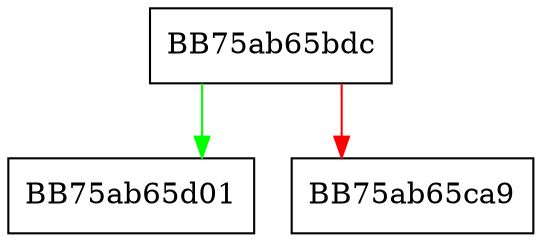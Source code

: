 digraph MetaVaultRecordRollingQueuesQuery {
  node [shape="box"];
  graph [splines=ortho];
  BB75ab65bdc -> BB75ab65d01 [color="green"];
  BB75ab65bdc -> BB75ab65ca9 [color="red"];
}